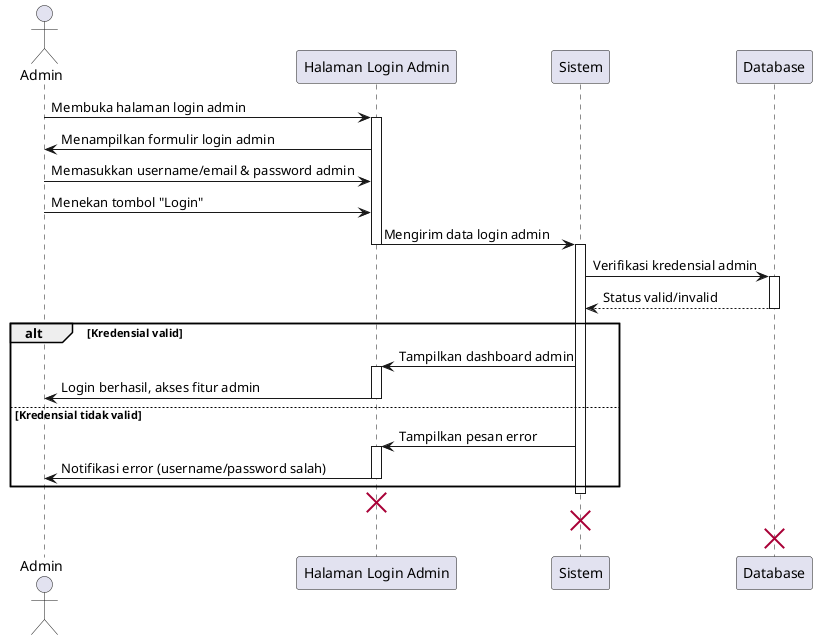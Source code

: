 @startuml
actor Admin
participant "Halaman Login Admin" as AdminLoginForm
participant "Sistem" as System
participant "Database" as DB

Admin -> AdminLoginForm : Membuka halaman login admin
activate AdminLoginForm
AdminLoginForm -> Admin : Menampilkan formulir login admin

Admin -> AdminLoginForm : Memasukkan username/email & password admin
Admin -> AdminLoginForm : Menekan tombol "Login"
AdminLoginForm -> System : Mengirim data login admin
deactivate AdminLoginForm

activate System
System -> DB : Verifikasi kredensial admin
activate DB
DB --> System : Status valid/invalid
deactivate DB

alt Kredensial valid
    System -> AdminLoginForm : Tampilkan dashboard admin
    activate AdminLoginForm
    AdminLoginForm -> Admin : Login berhasil, akses fitur admin
    deactivate AdminLoginForm
else Kredensial tidak valid
    System -> AdminLoginForm : Tampilkan pesan error
    activate AdminLoginForm
    AdminLoginForm -> Admin : Notifikasi error (username/password salah)
    deactivate AdminLoginForm
end

deactivate System

destroy AdminLoginForm
destroy System
destroy DB

@enduml
